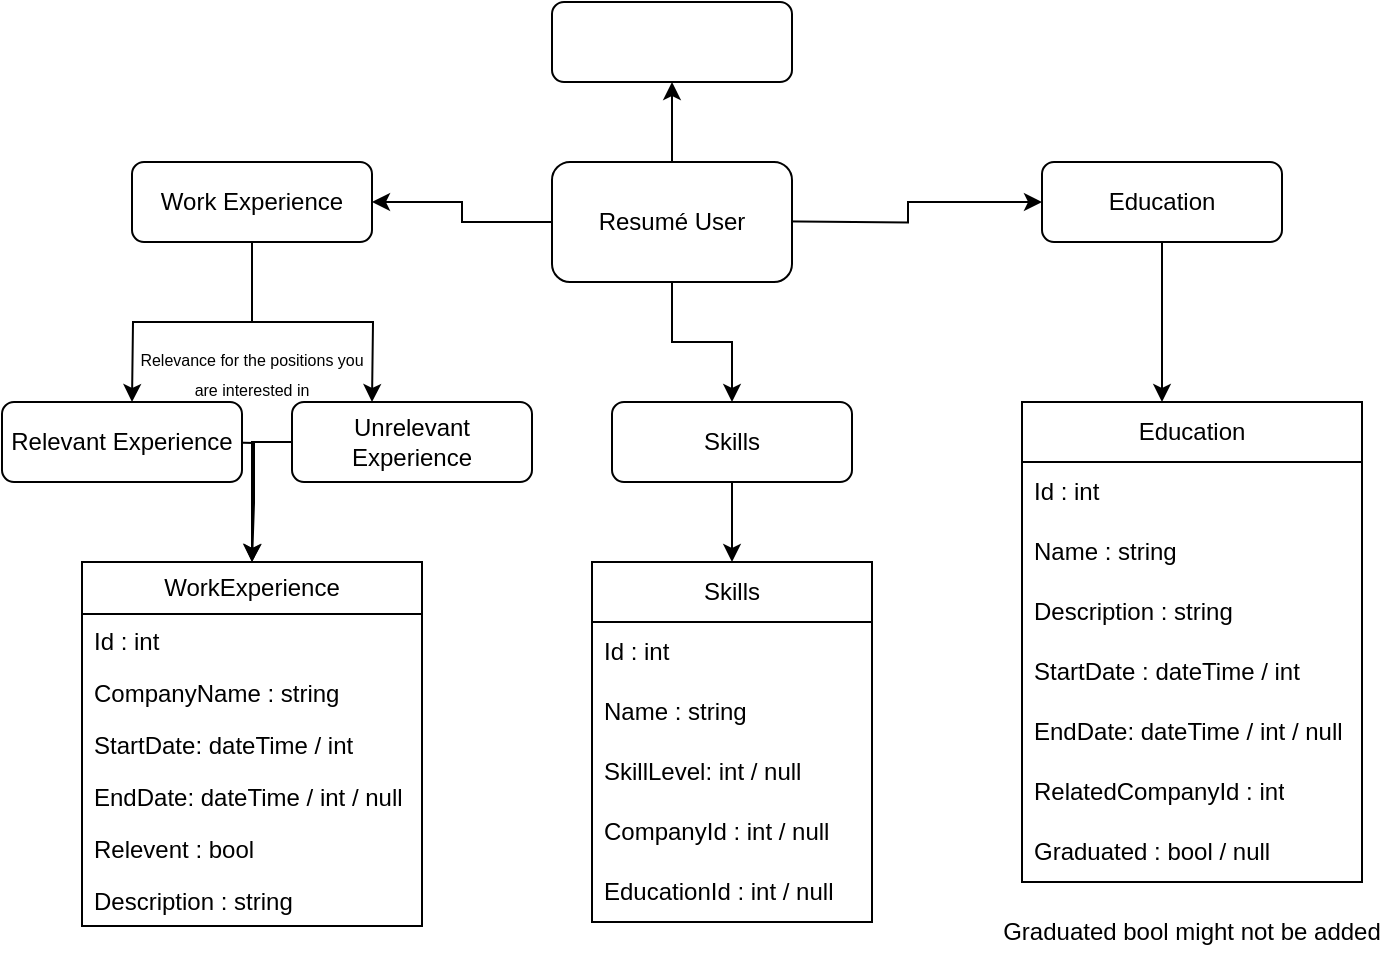 <mxfile version="24.3.0" type="github">
  <diagram name="Page-1" id="Zj_5y1vgphJrzyNUQwXw">
    <mxGraphModel dx="690" dy="367" grid="1" gridSize="10" guides="1" tooltips="1" connect="1" arrows="1" fold="1" page="1" pageScale="1" pageWidth="850" pageHeight="1100" math="0" shadow="0">
      <root>
        <mxCell id="0" />
        <mxCell id="1" parent="0" />
        <mxCell id="6c_1o1SFo-wjbSi7ruj--2" style="edgeStyle=orthogonalEdgeStyle;rounded=0;orthogonalLoop=1;jettySize=auto;html=1;entryX=1;entryY=0.5;entryDx=0;entryDy=0;" parent="1" source="6c_1o1SFo-wjbSi7ruj--1" target="6c_1o1SFo-wjbSi7ruj--3" edge="1">
          <mxGeometry relative="1" as="geometry">
            <mxPoint x="315" y="350" as="targetPoint" />
          </mxGeometry>
        </mxCell>
        <mxCell id="6c_1o1SFo-wjbSi7ruj--5" style="edgeStyle=orthogonalEdgeStyle;rounded=0;orthogonalLoop=1;jettySize=auto;html=1;entryX=0;entryY=0.5;entryDx=0;entryDy=0;" parent="1" target="oK_Kc5O5qld8Hc41f40L-4" edge="1">
          <mxGeometry relative="1" as="geometry">
            <mxPoint x="615" y="349.69" as="targetPoint" />
            <mxPoint x="505" y="349.656" as="sourcePoint" />
          </mxGeometry>
        </mxCell>
        <mxCell id="oK_Kc5O5qld8Hc41f40L-2" style="edgeStyle=orthogonalEdgeStyle;rounded=0;orthogonalLoop=1;jettySize=auto;html=1;entryX=0.5;entryY=0;entryDx=0;entryDy=0;" parent="1" source="6c_1o1SFo-wjbSi7ruj--1" target="oK_Kc5O5qld8Hc41f40L-1" edge="1">
          <mxGeometry relative="1" as="geometry" />
        </mxCell>
        <mxCell id="8cq1SQ0Ta9B3JrQxIhuY-10" style="edgeStyle=orthogonalEdgeStyle;rounded=0;orthogonalLoop=1;jettySize=auto;html=1;entryX=0.5;entryY=1;entryDx=0;entryDy=0;" edge="1" parent="1" source="6c_1o1SFo-wjbSi7ruj--1" target="8cq1SQ0Ta9B3JrQxIhuY-24">
          <mxGeometry relative="1" as="geometry">
            <mxPoint x="455" y="230" as="targetPoint" />
          </mxGeometry>
        </mxCell>
        <mxCell id="6c_1o1SFo-wjbSi7ruj--1" value="Resumé User" style="rounded=1;whiteSpace=wrap;html=1;" parent="1" vertex="1">
          <mxGeometry x="395" y="320" width="120" height="60" as="geometry" />
        </mxCell>
        <mxCell id="6c_1o1SFo-wjbSi7ruj--6" style="edgeStyle=orthogonalEdgeStyle;rounded=0;orthogonalLoop=1;jettySize=auto;html=1;" parent="1" source="6c_1o1SFo-wjbSi7ruj--3" edge="1">
          <mxGeometry relative="1" as="geometry">
            <mxPoint x="185" y="440" as="targetPoint" />
          </mxGeometry>
        </mxCell>
        <mxCell id="6c_1o1SFo-wjbSi7ruj--7" style="edgeStyle=orthogonalEdgeStyle;rounded=0;orthogonalLoop=1;jettySize=auto;html=1;" parent="1" source="6c_1o1SFo-wjbSi7ruj--3" edge="1">
          <mxGeometry relative="1" as="geometry">
            <mxPoint x="305.0" y="440" as="targetPoint" />
          </mxGeometry>
        </mxCell>
        <mxCell id="6c_1o1SFo-wjbSi7ruj--3" value="Work Experience" style="rounded=1;whiteSpace=wrap;html=1;" parent="1" vertex="1">
          <mxGeometry x="185" y="320" width="120" height="40" as="geometry" />
        </mxCell>
        <mxCell id="6c_1o1SFo-wjbSi7ruj--16" style="edgeStyle=orthogonalEdgeStyle;rounded=0;orthogonalLoop=1;jettySize=auto;html=1;" parent="1" edge="1">
          <mxGeometry relative="1" as="geometry">
            <mxPoint x="245" y="520" as="targetPoint" />
            <mxPoint x="225" y="460" as="sourcePoint" />
          </mxGeometry>
        </mxCell>
        <mxCell id="6c_1o1SFo-wjbSi7ruj--8" value="Relevant Experience" style="rounded=1;whiteSpace=wrap;html=1;" parent="1" vertex="1">
          <mxGeometry x="120" y="440" width="120" height="40" as="geometry" />
        </mxCell>
        <mxCell id="6c_1o1SFo-wjbSi7ruj--17" style="edgeStyle=orthogonalEdgeStyle;rounded=0;orthogonalLoop=1;jettySize=auto;html=1;" parent="1" source="6c_1o1SFo-wjbSi7ruj--9" edge="1">
          <mxGeometry relative="1" as="geometry">
            <mxPoint x="245" y="520" as="targetPoint" />
          </mxGeometry>
        </mxCell>
        <mxCell id="6c_1o1SFo-wjbSi7ruj--9" value="Unrelevant Experience" style="rounded=1;whiteSpace=wrap;html=1;" parent="1" vertex="1">
          <mxGeometry x="265" y="440" width="120" height="40" as="geometry" />
        </mxCell>
        <mxCell id="6c_1o1SFo-wjbSi7ruj--10" value="&lt;font style=&quot;font-size: 8px;&quot;&gt;Relevance for the positions you are interested in &lt;/font&gt;" style="text;html=1;align=center;verticalAlign=middle;whiteSpace=wrap;rounded=0;" parent="1" vertex="1">
          <mxGeometry x="185" y="410" width="120" height="30" as="geometry" />
        </mxCell>
        <mxCell id="6c_1o1SFo-wjbSi7ruj--27" value="WorkExperience" style="swimlane;fontStyle=0;childLayout=stackLayout;horizontal=1;startSize=26;fillColor=none;horizontalStack=0;resizeParent=1;resizeParentMax=0;resizeLast=0;collapsible=1;marginBottom=0;whiteSpace=wrap;html=1;" parent="1" vertex="1">
          <mxGeometry x="160" y="520" width="170" height="182" as="geometry" />
        </mxCell>
        <mxCell id="6c_1o1SFo-wjbSi7ruj--28" value="Id : int" style="text;strokeColor=none;fillColor=none;align=left;verticalAlign=top;spacingLeft=4;spacingRight=4;overflow=hidden;rotatable=0;points=[[0,0.5],[1,0.5]];portConstraint=eastwest;whiteSpace=wrap;html=1;" parent="6c_1o1SFo-wjbSi7ruj--27" vertex="1">
          <mxGeometry y="26" width="170" height="26" as="geometry" />
        </mxCell>
        <mxCell id="6c_1o1SFo-wjbSi7ruj--29" value="CompanyName : string" style="text;strokeColor=none;fillColor=none;align=left;verticalAlign=top;spacingLeft=4;spacingRight=4;overflow=hidden;rotatable=0;points=[[0,0.5],[1,0.5]];portConstraint=eastwest;whiteSpace=wrap;html=1;" parent="6c_1o1SFo-wjbSi7ruj--27" vertex="1">
          <mxGeometry y="52" width="170" height="26" as="geometry" />
        </mxCell>
        <mxCell id="6c_1o1SFo-wjbSi7ruj--34" value="StartDate: dateTime / int" style="text;strokeColor=none;fillColor=none;align=left;verticalAlign=top;spacingLeft=4;spacingRight=4;overflow=hidden;rotatable=0;points=[[0,0.5],[1,0.5]];portConstraint=eastwest;whiteSpace=wrap;html=1;" parent="6c_1o1SFo-wjbSi7ruj--27" vertex="1">
          <mxGeometry y="78" width="170" height="26" as="geometry" />
        </mxCell>
        <mxCell id="6c_1o1SFo-wjbSi7ruj--35" value="EndDate: dateTime / int / null" style="text;strokeColor=none;fillColor=none;align=left;verticalAlign=top;spacingLeft=4;spacingRight=4;overflow=hidden;rotatable=0;points=[[0,0.5],[1,0.5]];portConstraint=eastwest;whiteSpace=wrap;html=1;" parent="6c_1o1SFo-wjbSi7ruj--27" vertex="1">
          <mxGeometry y="104" width="170" height="26" as="geometry" />
        </mxCell>
        <mxCell id="6c_1o1SFo-wjbSi7ruj--30" value="Relevent : bool" style="text;strokeColor=none;fillColor=none;align=left;verticalAlign=top;spacingLeft=4;spacingRight=4;overflow=hidden;rotatable=0;points=[[0,0.5],[1,0.5]];portConstraint=eastwest;whiteSpace=wrap;html=1;" parent="6c_1o1SFo-wjbSi7ruj--27" vertex="1">
          <mxGeometry y="130" width="170" height="26" as="geometry" />
        </mxCell>
        <mxCell id="6c_1o1SFo-wjbSi7ruj--33" value="Description : string" style="text;strokeColor=none;fillColor=none;align=left;verticalAlign=top;spacingLeft=4;spacingRight=4;overflow=hidden;rotatable=0;points=[[0,0.5],[1,0.5]];portConstraint=eastwest;whiteSpace=wrap;html=1;" parent="6c_1o1SFo-wjbSi7ruj--27" vertex="1">
          <mxGeometry y="156" width="170" height="26" as="geometry" />
        </mxCell>
        <mxCell id="8cq1SQ0Ta9B3JrQxIhuY-8" style="edgeStyle=orthogonalEdgeStyle;rounded=0;orthogonalLoop=1;jettySize=auto;html=1;exitX=0.5;exitY=1;exitDx=0;exitDy=0;entryX=0.5;entryY=0;entryDx=0;entryDy=0;" edge="1" parent="1" source="oK_Kc5O5qld8Hc41f40L-1" target="8cq1SQ0Ta9B3JrQxIhuY-1">
          <mxGeometry relative="1" as="geometry" />
        </mxCell>
        <mxCell id="oK_Kc5O5qld8Hc41f40L-1" value="Skills" style="rounded=1;whiteSpace=wrap;html=1;" parent="1" vertex="1">
          <mxGeometry x="425" y="440" width="120" height="40" as="geometry" />
        </mxCell>
        <mxCell id="8cq1SQ0Ta9B3JrQxIhuY-12" style="edgeStyle=orthogonalEdgeStyle;rounded=0;orthogonalLoop=1;jettySize=auto;html=1;" edge="1" parent="1" source="oK_Kc5O5qld8Hc41f40L-4">
          <mxGeometry relative="1" as="geometry">
            <mxPoint x="700" y="440" as="targetPoint" />
          </mxGeometry>
        </mxCell>
        <mxCell id="oK_Kc5O5qld8Hc41f40L-4" value="Education" style="rounded=1;whiteSpace=wrap;html=1;" parent="1" vertex="1">
          <mxGeometry x="640" y="320" width="120" height="40" as="geometry" />
        </mxCell>
        <mxCell id="8cq1SQ0Ta9B3JrQxIhuY-1" value="Skills" style="swimlane;fontStyle=0;childLayout=stackLayout;horizontal=1;startSize=30;horizontalStack=0;resizeParent=1;resizeParentMax=0;resizeLast=0;collapsible=1;marginBottom=0;whiteSpace=wrap;html=1;" vertex="1" parent="1">
          <mxGeometry x="415" y="520" width="140" height="180" as="geometry" />
        </mxCell>
        <mxCell id="8cq1SQ0Ta9B3JrQxIhuY-2" value="Id : int" style="text;strokeColor=none;fillColor=none;align=left;verticalAlign=middle;spacingLeft=4;spacingRight=4;overflow=hidden;points=[[0,0.5],[1,0.5]];portConstraint=eastwest;rotatable=0;whiteSpace=wrap;html=1;" vertex="1" parent="8cq1SQ0Ta9B3JrQxIhuY-1">
          <mxGeometry y="30" width="140" height="30" as="geometry" />
        </mxCell>
        <mxCell id="8cq1SQ0Ta9B3JrQxIhuY-3" value="Name : string" style="text;strokeColor=none;fillColor=none;align=left;verticalAlign=middle;spacingLeft=4;spacingRight=4;overflow=hidden;points=[[0,0.5],[1,0.5]];portConstraint=eastwest;rotatable=0;whiteSpace=wrap;html=1;" vertex="1" parent="8cq1SQ0Ta9B3JrQxIhuY-1">
          <mxGeometry y="60" width="140" height="30" as="geometry" />
        </mxCell>
        <mxCell id="8cq1SQ0Ta9B3JrQxIhuY-6" value="SkillLevel: int / null" style="text;strokeColor=none;fillColor=none;align=left;verticalAlign=middle;spacingLeft=4;spacingRight=4;overflow=hidden;points=[[0,0.5],[1,0.5]];portConstraint=eastwest;rotatable=0;whiteSpace=wrap;html=1;" vertex="1" parent="8cq1SQ0Ta9B3JrQxIhuY-1">
          <mxGeometry y="90" width="140" height="30" as="geometry" />
        </mxCell>
        <mxCell id="8cq1SQ0Ta9B3JrQxIhuY-4" value="CompanyId : int / null" style="text;strokeColor=none;fillColor=none;align=left;verticalAlign=middle;spacingLeft=4;spacingRight=4;overflow=hidden;points=[[0,0.5],[1,0.5]];portConstraint=eastwest;rotatable=0;whiteSpace=wrap;html=1;" vertex="1" parent="8cq1SQ0Ta9B3JrQxIhuY-1">
          <mxGeometry y="120" width="140" height="30" as="geometry" />
        </mxCell>
        <mxCell id="8cq1SQ0Ta9B3JrQxIhuY-7" value="EducationId : int / null" style="text;strokeColor=none;fillColor=none;align=left;verticalAlign=middle;spacingLeft=4;spacingRight=4;overflow=hidden;points=[[0,0.5],[1,0.5]];portConstraint=eastwest;rotatable=0;whiteSpace=wrap;html=1;" vertex="1" parent="8cq1SQ0Ta9B3JrQxIhuY-1">
          <mxGeometry y="150" width="140" height="30" as="geometry" />
        </mxCell>
        <mxCell id="8cq1SQ0Ta9B3JrQxIhuY-13" value="Education" style="swimlane;fontStyle=0;childLayout=stackLayout;horizontal=1;startSize=30;horizontalStack=0;resizeParent=1;resizeParentMax=0;resizeLast=0;collapsible=1;marginBottom=0;whiteSpace=wrap;html=1;" vertex="1" parent="1">
          <mxGeometry x="630" y="440" width="170" height="240" as="geometry" />
        </mxCell>
        <mxCell id="8cq1SQ0Ta9B3JrQxIhuY-14" value="Id : int" style="text;strokeColor=none;fillColor=none;align=left;verticalAlign=middle;spacingLeft=4;spacingRight=4;overflow=hidden;points=[[0,0.5],[1,0.5]];portConstraint=eastwest;rotatable=0;whiteSpace=wrap;html=1;" vertex="1" parent="8cq1SQ0Ta9B3JrQxIhuY-13">
          <mxGeometry y="30" width="170" height="30" as="geometry" />
        </mxCell>
        <mxCell id="8cq1SQ0Ta9B3JrQxIhuY-15" value="Name : string" style="text;strokeColor=none;fillColor=none;align=left;verticalAlign=middle;spacingLeft=4;spacingRight=4;overflow=hidden;points=[[0,0.5],[1,0.5]];portConstraint=eastwest;rotatable=0;whiteSpace=wrap;html=1;" vertex="1" parent="8cq1SQ0Ta9B3JrQxIhuY-13">
          <mxGeometry y="60" width="170" height="30" as="geometry" />
        </mxCell>
        <mxCell id="8cq1SQ0Ta9B3JrQxIhuY-16" value="Description : string" style="text;strokeColor=none;fillColor=none;align=left;verticalAlign=middle;spacingLeft=4;spacingRight=4;overflow=hidden;points=[[0,0.5],[1,0.5]];portConstraint=eastwest;rotatable=0;whiteSpace=wrap;html=1;" vertex="1" parent="8cq1SQ0Ta9B3JrQxIhuY-13">
          <mxGeometry y="90" width="170" height="30" as="geometry" />
        </mxCell>
        <mxCell id="8cq1SQ0Ta9B3JrQxIhuY-17" value="StartDate : dateTime / int" style="text;strokeColor=none;fillColor=none;align=left;verticalAlign=middle;spacingLeft=4;spacingRight=4;overflow=hidden;points=[[0,0.5],[1,0.5]];portConstraint=eastwest;rotatable=0;whiteSpace=wrap;html=1;" vertex="1" parent="8cq1SQ0Ta9B3JrQxIhuY-13">
          <mxGeometry y="120" width="170" height="30" as="geometry" />
        </mxCell>
        <mxCell id="8cq1SQ0Ta9B3JrQxIhuY-18" value="EndDate: dateTime / int / null" style="text;strokeColor=none;fillColor=none;align=left;verticalAlign=middle;spacingLeft=4;spacingRight=4;overflow=hidden;points=[[0,0.5],[1,0.5]];portConstraint=eastwest;rotatable=0;whiteSpace=wrap;html=1;" vertex="1" parent="8cq1SQ0Ta9B3JrQxIhuY-13">
          <mxGeometry y="150" width="170" height="30" as="geometry" />
        </mxCell>
        <mxCell id="8cq1SQ0Ta9B3JrQxIhuY-25" value="RelatedCompanyId : int" style="text;strokeColor=none;fillColor=none;align=left;verticalAlign=middle;spacingLeft=4;spacingRight=4;overflow=hidden;points=[[0,0.5],[1,0.5]];portConstraint=eastwest;rotatable=0;whiteSpace=wrap;html=1;" vertex="1" parent="8cq1SQ0Ta9B3JrQxIhuY-13">
          <mxGeometry y="180" width="170" height="30" as="geometry" />
        </mxCell>
        <mxCell id="8cq1SQ0Ta9B3JrQxIhuY-19" value="Graduated : bool / null" style="text;strokeColor=none;fillColor=none;align=left;verticalAlign=middle;spacingLeft=4;spacingRight=4;overflow=hidden;points=[[0,0.5],[1,0.5]];portConstraint=eastwest;rotatable=0;whiteSpace=wrap;html=1;" vertex="1" parent="8cq1SQ0Ta9B3JrQxIhuY-13">
          <mxGeometry y="210" width="170" height="30" as="geometry" />
        </mxCell>
        <mxCell id="8cq1SQ0Ta9B3JrQxIhuY-23" value="Graduated bool might not be added" style="text;html=1;align=center;verticalAlign=middle;whiteSpace=wrap;rounded=0;" vertex="1" parent="1">
          <mxGeometry x="615" y="690" width="200" height="30" as="geometry" />
        </mxCell>
        <mxCell id="8cq1SQ0Ta9B3JrQxIhuY-24" value="" style="rounded=1;whiteSpace=wrap;html=1;" vertex="1" parent="1">
          <mxGeometry x="395" y="240" width="120" height="40" as="geometry" />
        </mxCell>
      </root>
    </mxGraphModel>
  </diagram>
</mxfile>
